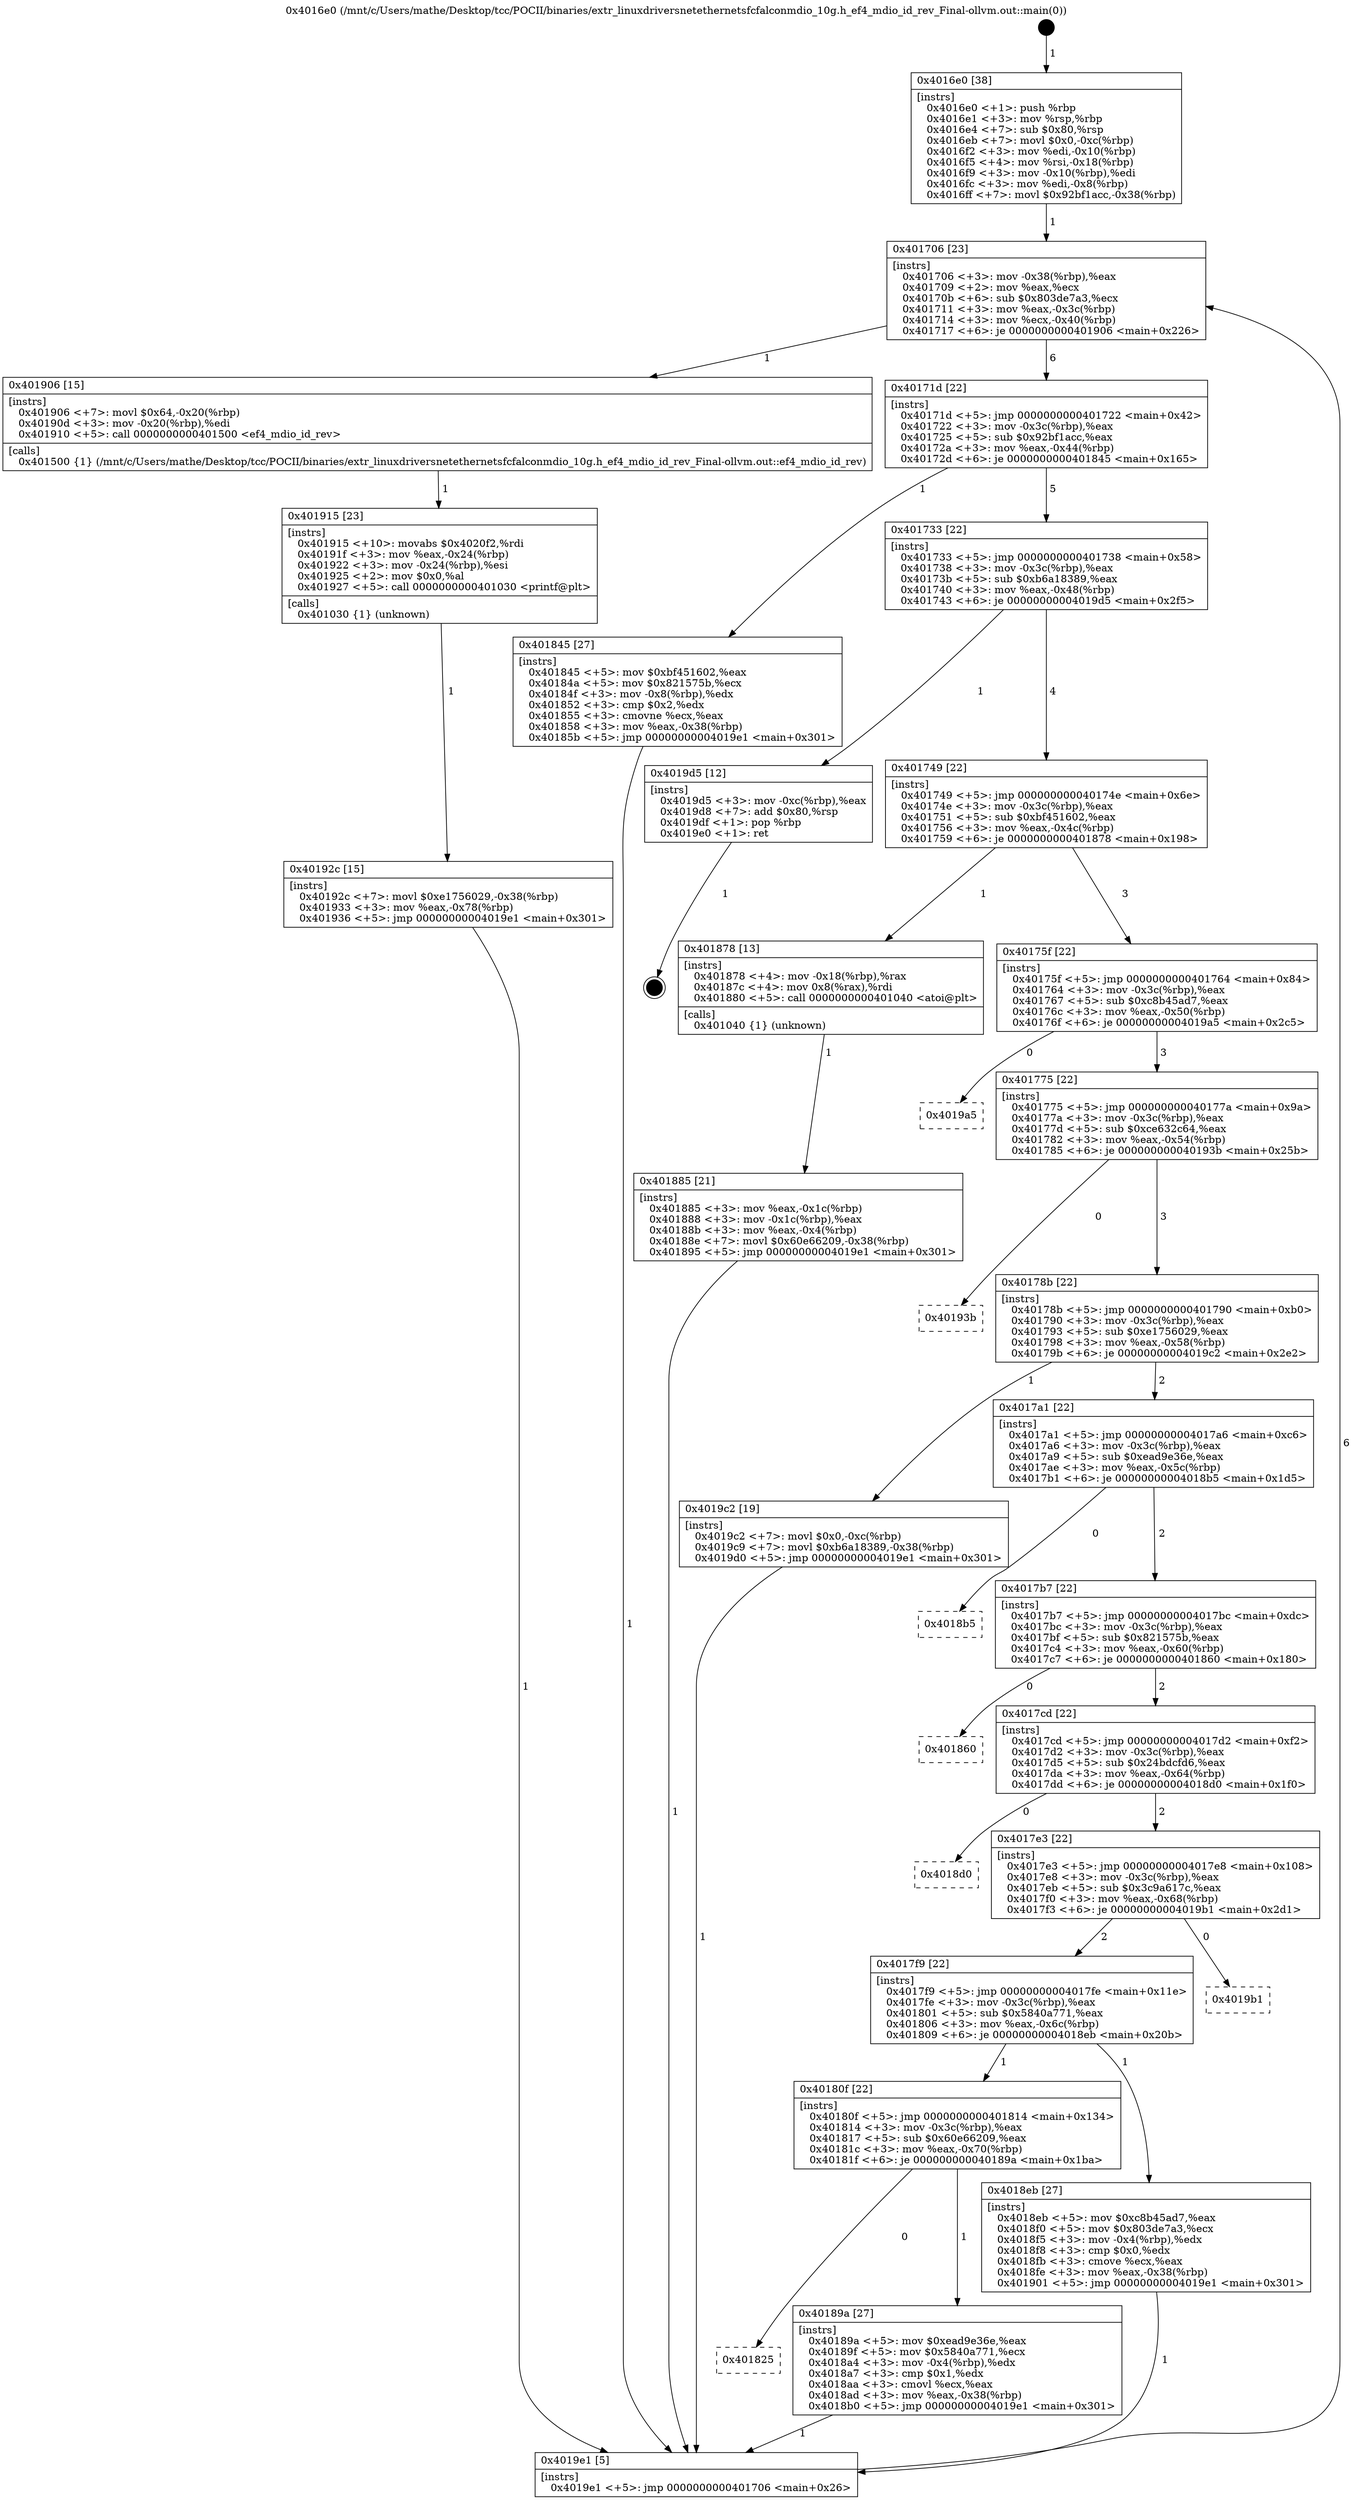 digraph "0x4016e0" {
  label = "0x4016e0 (/mnt/c/Users/mathe/Desktop/tcc/POCII/binaries/extr_linuxdriversnetethernetsfcfalconmdio_10g.h_ef4_mdio_id_rev_Final-ollvm.out::main(0))"
  labelloc = "t"
  node[shape=record]

  Entry [label="",width=0.3,height=0.3,shape=circle,fillcolor=black,style=filled]
  "0x401706" [label="{
     0x401706 [23]\l
     | [instrs]\l
     &nbsp;&nbsp;0x401706 \<+3\>: mov -0x38(%rbp),%eax\l
     &nbsp;&nbsp;0x401709 \<+2\>: mov %eax,%ecx\l
     &nbsp;&nbsp;0x40170b \<+6\>: sub $0x803de7a3,%ecx\l
     &nbsp;&nbsp;0x401711 \<+3\>: mov %eax,-0x3c(%rbp)\l
     &nbsp;&nbsp;0x401714 \<+3\>: mov %ecx,-0x40(%rbp)\l
     &nbsp;&nbsp;0x401717 \<+6\>: je 0000000000401906 \<main+0x226\>\l
  }"]
  "0x401906" [label="{
     0x401906 [15]\l
     | [instrs]\l
     &nbsp;&nbsp;0x401906 \<+7\>: movl $0x64,-0x20(%rbp)\l
     &nbsp;&nbsp;0x40190d \<+3\>: mov -0x20(%rbp),%edi\l
     &nbsp;&nbsp;0x401910 \<+5\>: call 0000000000401500 \<ef4_mdio_id_rev\>\l
     | [calls]\l
     &nbsp;&nbsp;0x401500 \{1\} (/mnt/c/Users/mathe/Desktop/tcc/POCII/binaries/extr_linuxdriversnetethernetsfcfalconmdio_10g.h_ef4_mdio_id_rev_Final-ollvm.out::ef4_mdio_id_rev)\l
  }"]
  "0x40171d" [label="{
     0x40171d [22]\l
     | [instrs]\l
     &nbsp;&nbsp;0x40171d \<+5\>: jmp 0000000000401722 \<main+0x42\>\l
     &nbsp;&nbsp;0x401722 \<+3\>: mov -0x3c(%rbp),%eax\l
     &nbsp;&nbsp;0x401725 \<+5\>: sub $0x92bf1acc,%eax\l
     &nbsp;&nbsp;0x40172a \<+3\>: mov %eax,-0x44(%rbp)\l
     &nbsp;&nbsp;0x40172d \<+6\>: je 0000000000401845 \<main+0x165\>\l
  }"]
  Exit [label="",width=0.3,height=0.3,shape=circle,fillcolor=black,style=filled,peripheries=2]
  "0x401845" [label="{
     0x401845 [27]\l
     | [instrs]\l
     &nbsp;&nbsp;0x401845 \<+5\>: mov $0xbf451602,%eax\l
     &nbsp;&nbsp;0x40184a \<+5\>: mov $0x821575b,%ecx\l
     &nbsp;&nbsp;0x40184f \<+3\>: mov -0x8(%rbp),%edx\l
     &nbsp;&nbsp;0x401852 \<+3\>: cmp $0x2,%edx\l
     &nbsp;&nbsp;0x401855 \<+3\>: cmovne %ecx,%eax\l
     &nbsp;&nbsp;0x401858 \<+3\>: mov %eax,-0x38(%rbp)\l
     &nbsp;&nbsp;0x40185b \<+5\>: jmp 00000000004019e1 \<main+0x301\>\l
  }"]
  "0x401733" [label="{
     0x401733 [22]\l
     | [instrs]\l
     &nbsp;&nbsp;0x401733 \<+5\>: jmp 0000000000401738 \<main+0x58\>\l
     &nbsp;&nbsp;0x401738 \<+3\>: mov -0x3c(%rbp),%eax\l
     &nbsp;&nbsp;0x40173b \<+5\>: sub $0xb6a18389,%eax\l
     &nbsp;&nbsp;0x401740 \<+3\>: mov %eax,-0x48(%rbp)\l
     &nbsp;&nbsp;0x401743 \<+6\>: je 00000000004019d5 \<main+0x2f5\>\l
  }"]
  "0x4019e1" [label="{
     0x4019e1 [5]\l
     | [instrs]\l
     &nbsp;&nbsp;0x4019e1 \<+5\>: jmp 0000000000401706 \<main+0x26\>\l
  }"]
  "0x4016e0" [label="{
     0x4016e0 [38]\l
     | [instrs]\l
     &nbsp;&nbsp;0x4016e0 \<+1\>: push %rbp\l
     &nbsp;&nbsp;0x4016e1 \<+3\>: mov %rsp,%rbp\l
     &nbsp;&nbsp;0x4016e4 \<+7\>: sub $0x80,%rsp\l
     &nbsp;&nbsp;0x4016eb \<+7\>: movl $0x0,-0xc(%rbp)\l
     &nbsp;&nbsp;0x4016f2 \<+3\>: mov %edi,-0x10(%rbp)\l
     &nbsp;&nbsp;0x4016f5 \<+4\>: mov %rsi,-0x18(%rbp)\l
     &nbsp;&nbsp;0x4016f9 \<+3\>: mov -0x10(%rbp),%edi\l
     &nbsp;&nbsp;0x4016fc \<+3\>: mov %edi,-0x8(%rbp)\l
     &nbsp;&nbsp;0x4016ff \<+7\>: movl $0x92bf1acc,-0x38(%rbp)\l
  }"]
  "0x40192c" [label="{
     0x40192c [15]\l
     | [instrs]\l
     &nbsp;&nbsp;0x40192c \<+7\>: movl $0xe1756029,-0x38(%rbp)\l
     &nbsp;&nbsp;0x401933 \<+3\>: mov %eax,-0x78(%rbp)\l
     &nbsp;&nbsp;0x401936 \<+5\>: jmp 00000000004019e1 \<main+0x301\>\l
  }"]
  "0x4019d5" [label="{
     0x4019d5 [12]\l
     | [instrs]\l
     &nbsp;&nbsp;0x4019d5 \<+3\>: mov -0xc(%rbp),%eax\l
     &nbsp;&nbsp;0x4019d8 \<+7\>: add $0x80,%rsp\l
     &nbsp;&nbsp;0x4019df \<+1\>: pop %rbp\l
     &nbsp;&nbsp;0x4019e0 \<+1\>: ret\l
  }"]
  "0x401749" [label="{
     0x401749 [22]\l
     | [instrs]\l
     &nbsp;&nbsp;0x401749 \<+5\>: jmp 000000000040174e \<main+0x6e\>\l
     &nbsp;&nbsp;0x40174e \<+3\>: mov -0x3c(%rbp),%eax\l
     &nbsp;&nbsp;0x401751 \<+5\>: sub $0xbf451602,%eax\l
     &nbsp;&nbsp;0x401756 \<+3\>: mov %eax,-0x4c(%rbp)\l
     &nbsp;&nbsp;0x401759 \<+6\>: je 0000000000401878 \<main+0x198\>\l
  }"]
  "0x401915" [label="{
     0x401915 [23]\l
     | [instrs]\l
     &nbsp;&nbsp;0x401915 \<+10\>: movabs $0x4020f2,%rdi\l
     &nbsp;&nbsp;0x40191f \<+3\>: mov %eax,-0x24(%rbp)\l
     &nbsp;&nbsp;0x401922 \<+3\>: mov -0x24(%rbp),%esi\l
     &nbsp;&nbsp;0x401925 \<+2\>: mov $0x0,%al\l
     &nbsp;&nbsp;0x401927 \<+5\>: call 0000000000401030 \<printf@plt\>\l
     | [calls]\l
     &nbsp;&nbsp;0x401030 \{1\} (unknown)\l
  }"]
  "0x401878" [label="{
     0x401878 [13]\l
     | [instrs]\l
     &nbsp;&nbsp;0x401878 \<+4\>: mov -0x18(%rbp),%rax\l
     &nbsp;&nbsp;0x40187c \<+4\>: mov 0x8(%rax),%rdi\l
     &nbsp;&nbsp;0x401880 \<+5\>: call 0000000000401040 \<atoi@plt\>\l
     | [calls]\l
     &nbsp;&nbsp;0x401040 \{1\} (unknown)\l
  }"]
  "0x40175f" [label="{
     0x40175f [22]\l
     | [instrs]\l
     &nbsp;&nbsp;0x40175f \<+5\>: jmp 0000000000401764 \<main+0x84\>\l
     &nbsp;&nbsp;0x401764 \<+3\>: mov -0x3c(%rbp),%eax\l
     &nbsp;&nbsp;0x401767 \<+5\>: sub $0xc8b45ad7,%eax\l
     &nbsp;&nbsp;0x40176c \<+3\>: mov %eax,-0x50(%rbp)\l
     &nbsp;&nbsp;0x40176f \<+6\>: je 00000000004019a5 \<main+0x2c5\>\l
  }"]
  "0x401885" [label="{
     0x401885 [21]\l
     | [instrs]\l
     &nbsp;&nbsp;0x401885 \<+3\>: mov %eax,-0x1c(%rbp)\l
     &nbsp;&nbsp;0x401888 \<+3\>: mov -0x1c(%rbp),%eax\l
     &nbsp;&nbsp;0x40188b \<+3\>: mov %eax,-0x4(%rbp)\l
     &nbsp;&nbsp;0x40188e \<+7\>: movl $0x60e66209,-0x38(%rbp)\l
     &nbsp;&nbsp;0x401895 \<+5\>: jmp 00000000004019e1 \<main+0x301\>\l
  }"]
  "0x401825" [label="{
     0x401825\l
  }", style=dashed]
  "0x4019a5" [label="{
     0x4019a5\l
  }", style=dashed]
  "0x401775" [label="{
     0x401775 [22]\l
     | [instrs]\l
     &nbsp;&nbsp;0x401775 \<+5\>: jmp 000000000040177a \<main+0x9a\>\l
     &nbsp;&nbsp;0x40177a \<+3\>: mov -0x3c(%rbp),%eax\l
     &nbsp;&nbsp;0x40177d \<+5\>: sub $0xce632c64,%eax\l
     &nbsp;&nbsp;0x401782 \<+3\>: mov %eax,-0x54(%rbp)\l
     &nbsp;&nbsp;0x401785 \<+6\>: je 000000000040193b \<main+0x25b\>\l
  }"]
  "0x40189a" [label="{
     0x40189a [27]\l
     | [instrs]\l
     &nbsp;&nbsp;0x40189a \<+5\>: mov $0xead9e36e,%eax\l
     &nbsp;&nbsp;0x40189f \<+5\>: mov $0x5840a771,%ecx\l
     &nbsp;&nbsp;0x4018a4 \<+3\>: mov -0x4(%rbp),%edx\l
     &nbsp;&nbsp;0x4018a7 \<+3\>: cmp $0x1,%edx\l
     &nbsp;&nbsp;0x4018aa \<+3\>: cmovl %ecx,%eax\l
     &nbsp;&nbsp;0x4018ad \<+3\>: mov %eax,-0x38(%rbp)\l
     &nbsp;&nbsp;0x4018b0 \<+5\>: jmp 00000000004019e1 \<main+0x301\>\l
  }"]
  "0x40193b" [label="{
     0x40193b\l
  }", style=dashed]
  "0x40178b" [label="{
     0x40178b [22]\l
     | [instrs]\l
     &nbsp;&nbsp;0x40178b \<+5\>: jmp 0000000000401790 \<main+0xb0\>\l
     &nbsp;&nbsp;0x401790 \<+3\>: mov -0x3c(%rbp),%eax\l
     &nbsp;&nbsp;0x401793 \<+5\>: sub $0xe1756029,%eax\l
     &nbsp;&nbsp;0x401798 \<+3\>: mov %eax,-0x58(%rbp)\l
     &nbsp;&nbsp;0x40179b \<+6\>: je 00000000004019c2 \<main+0x2e2\>\l
  }"]
  "0x40180f" [label="{
     0x40180f [22]\l
     | [instrs]\l
     &nbsp;&nbsp;0x40180f \<+5\>: jmp 0000000000401814 \<main+0x134\>\l
     &nbsp;&nbsp;0x401814 \<+3\>: mov -0x3c(%rbp),%eax\l
     &nbsp;&nbsp;0x401817 \<+5\>: sub $0x60e66209,%eax\l
     &nbsp;&nbsp;0x40181c \<+3\>: mov %eax,-0x70(%rbp)\l
     &nbsp;&nbsp;0x40181f \<+6\>: je 000000000040189a \<main+0x1ba\>\l
  }"]
  "0x4019c2" [label="{
     0x4019c2 [19]\l
     | [instrs]\l
     &nbsp;&nbsp;0x4019c2 \<+7\>: movl $0x0,-0xc(%rbp)\l
     &nbsp;&nbsp;0x4019c9 \<+7\>: movl $0xb6a18389,-0x38(%rbp)\l
     &nbsp;&nbsp;0x4019d0 \<+5\>: jmp 00000000004019e1 \<main+0x301\>\l
  }"]
  "0x4017a1" [label="{
     0x4017a1 [22]\l
     | [instrs]\l
     &nbsp;&nbsp;0x4017a1 \<+5\>: jmp 00000000004017a6 \<main+0xc6\>\l
     &nbsp;&nbsp;0x4017a6 \<+3\>: mov -0x3c(%rbp),%eax\l
     &nbsp;&nbsp;0x4017a9 \<+5\>: sub $0xead9e36e,%eax\l
     &nbsp;&nbsp;0x4017ae \<+3\>: mov %eax,-0x5c(%rbp)\l
     &nbsp;&nbsp;0x4017b1 \<+6\>: je 00000000004018b5 \<main+0x1d5\>\l
  }"]
  "0x4018eb" [label="{
     0x4018eb [27]\l
     | [instrs]\l
     &nbsp;&nbsp;0x4018eb \<+5\>: mov $0xc8b45ad7,%eax\l
     &nbsp;&nbsp;0x4018f0 \<+5\>: mov $0x803de7a3,%ecx\l
     &nbsp;&nbsp;0x4018f5 \<+3\>: mov -0x4(%rbp),%edx\l
     &nbsp;&nbsp;0x4018f8 \<+3\>: cmp $0x0,%edx\l
     &nbsp;&nbsp;0x4018fb \<+3\>: cmove %ecx,%eax\l
     &nbsp;&nbsp;0x4018fe \<+3\>: mov %eax,-0x38(%rbp)\l
     &nbsp;&nbsp;0x401901 \<+5\>: jmp 00000000004019e1 \<main+0x301\>\l
  }"]
  "0x4018b5" [label="{
     0x4018b5\l
  }", style=dashed]
  "0x4017b7" [label="{
     0x4017b7 [22]\l
     | [instrs]\l
     &nbsp;&nbsp;0x4017b7 \<+5\>: jmp 00000000004017bc \<main+0xdc\>\l
     &nbsp;&nbsp;0x4017bc \<+3\>: mov -0x3c(%rbp),%eax\l
     &nbsp;&nbsp;0x4017bf \<+5\>: sub $0x821575b,%eax\l
     &nbsp;&nbsp;0x4017c4 \<+3\>: mov %eax,-0x60(%rbp)\l
     &nbsp;&nbsp;0x4017c7 \<+6\>: je 0000000000401860 \<main+0x180\>\l
  }"]
  "0x4017f9" [label="{
     0x4017f9 [22]\l
     | [instrs]\l
     &nbsp;&nbsp;0x4017f9 \<+5\>: jmp 00000000004017fe \<main+0x11e\>\l
     &nbsp;&nbsp;0x4017fe \<+3\>: mov -0x3c(%rbp),%eax\l
     &nbsp;&nbsp;0x401801 \<+5\>: sub $0x5840a771,%eax\l
     &nbsp;&nbsp;0x401806 \<+3\>: mov %eax,-0x6c(%rbp)\l
     &nbsp;&nbsp;0x401809 \<+6\>: je 00000000004018eb \<main+0x20b\>\l
  }"]
  "0x401860" [label="{
     0x401860\l
  }", style=dashed]
  "0x4017cd" [label="{
     0x4017cd [22]\l
     | [instrs]\l
     &nbsp;&nbsp;0x4017cd \<+5\>: jmp 00000000004017d2 \<main+0xf2\>\l
     &nbsp;&nbsp;0x4017d2 \<+3\>: mov -0x3c(%rbp),%eax\l
     &nbsp;&nbsp;0x4017d5 \<+5\>: sub $0x24bdcfd6,%eax\l
     &nbsp;&nbsp;0x4017da \<+3\>: mov %eax,-0x64(%rbp)\l
     &nbsp;&nbsp;0x4017dd \<+6\>: je 00000000004018d0 \<main+0x1f0\>\l
  }"]
  "0x4019b1" [label="{
     0x4019b1\l
  }", style=dashed]
  "0x4018d0" [label="{
     0x4018d0\l
  }", style=dashed]
  "0x4017e3" [label="{
     0x4017e3 [22]\l
     | [instrs]\l
     &nbsp;&nbsp;0x4017e3 \<+5\>: jmp 00000000004017e8 \<main+0x108\>\l
     &nbsp;&nbsp;0x4017e8 \<+3\>: mov -0x3c(%rbp),%eax\l
     &nbsp;&nbsp;0x4017eb \<+5\>: sub $0x3c9a617c,%eax\l
     &nbsp;&nbsp;0x4017f0 \<+3\>: mov %eax,-0x68(%rbp)\l
     &nbsp;&nbsp;0x4017f3 \<+6\>: je 00000000004019b1 \<main+0x2d1\>\l
  }"]
  Entry -> "0x4016e0" [label=" 1"]
  "0x401706" -> "0x401906" [label=" 1"]
  "0x401706" -> "0x40171d" [label=" 6"]
  "0x4019d5" -> Exit [label=" 1"]
  "0x40171d" -> "0x401845" [label=" 1"]
  "0x40171d" -> "0x401733" [label=" 5"]
  "0x401845" -> "0x4019e1" [label=" 1"]
  "0x4016e0" -> "0x401706" [label=" 1"]
  "0x4019e1" -> "0x401706" [label=" 6"]
  "0x4019c2" -> "0x4019e1" [label=" 1"]
  "0x401733" -> "0x4019d5" [label=" 1"]
  "0x401733" -> "0x401749" [label=" 4"]
  "0x40192c" -> "0x4019e1" [label=" 1"]
  "0x401749" -> "0x401878" [label=" 1"]
  "0x401749" -> "0x40175f" [label=" 3"]
  "0x401878" -> "0x401885" [label=" 1"]
  "0x401885" -> "0x4019e1" [label=" 1"]
  "0x401915" -> "0x40192c" [label=" 1"]
  "0x40175f" -> "0x4019a5" [label=" 0"]
  "0x40175f" -> "0x401775" [label=" 3"]
  "0x401906" -> "0x401915" [label=" 1"]
  "0x401775" -> "0x40193b" [label=" 0"]
  "0x401775" -> "0x40178b" [label=" 3"]
  "0x4018eb" -> "0x4019e1" [label=" 1"]
  "0x40178b" -> "0x4019c2" [label=" 1"]
  "0x40178b" -> "0x4017a1" [label=" 2"]
  "0x40180f" -> "0x401825" [label=" 0"]
  "0x4017a1" -> "0x4018b5" [label=" 0"]
  "0x4017a1" -> "0x4017b7" [label=" 2"]
  "0x40180f" -> "0x40189a" [label=" 1"]
  "0x4017b7" -> "0x401860" [label=" 0"]
  "0x4017b7" -> "0x4017cd" [label=" 2"]
  "0x4017f9" -> "0x40180f" [label=" 1"]
  "0x4017cd" -> "0x4018d0" [label=" 0"]
  "0x4017cd" -> "0x4017e3" [label=" 2"]
  "0x4017f9" -> "0x4018eb" [label=" 1"]
  "0x4017e3" -> "0x4019b1" [label=" 0"]
  "0x4017e3" -> "0x4017f9" [label=" 2"]
  "0x40189a" -> "0x4019e1" [label=" 1"]
}
